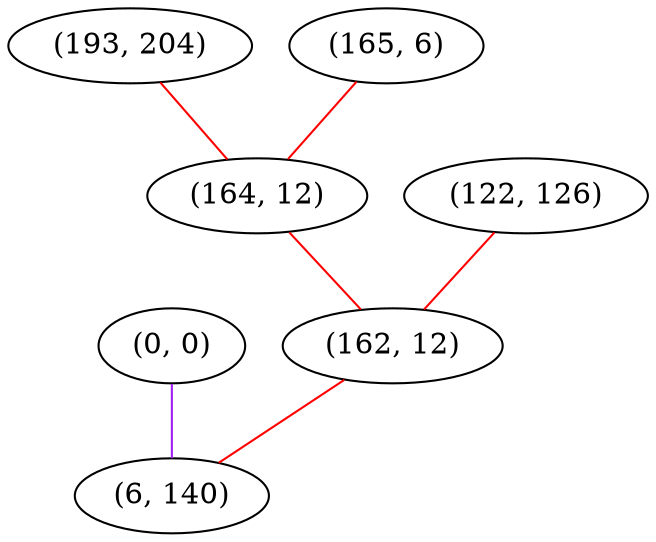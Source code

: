 graph "" {
"(0, 0)";
"(193, 204)";
"(165, 6)";
"(164, 12)";
"(122, 126)";
"(162, 12)";
"(6, 140)";
"(0, 0)" -- "(6, 140)"  [color=purple, key=0, weight=4];
"(193, 204)" -- "(164, 12)"  [color=red, key=0, weight=1];
"(165, 6)" -- "(164, 12)"  [color=red, key=0, weight=1];
"(164, 12)" -- "(162, 12)"  [color=red, key=0, weight=1];
"(122, 126)" -- "(162, 12)"  [color=red, key=0, weight=1];
"(162, 12)" -- "(6, 140)"  [color=red, key=0, weight=1];
}
